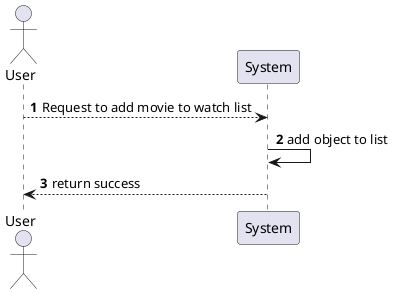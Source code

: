 @startuml
'https://plantuml.com/sequence-diagram

autonumber
actor User

User --> System: Request to add movie to watch list
System -> System: add object to list
System --> User: return success

@enduml
